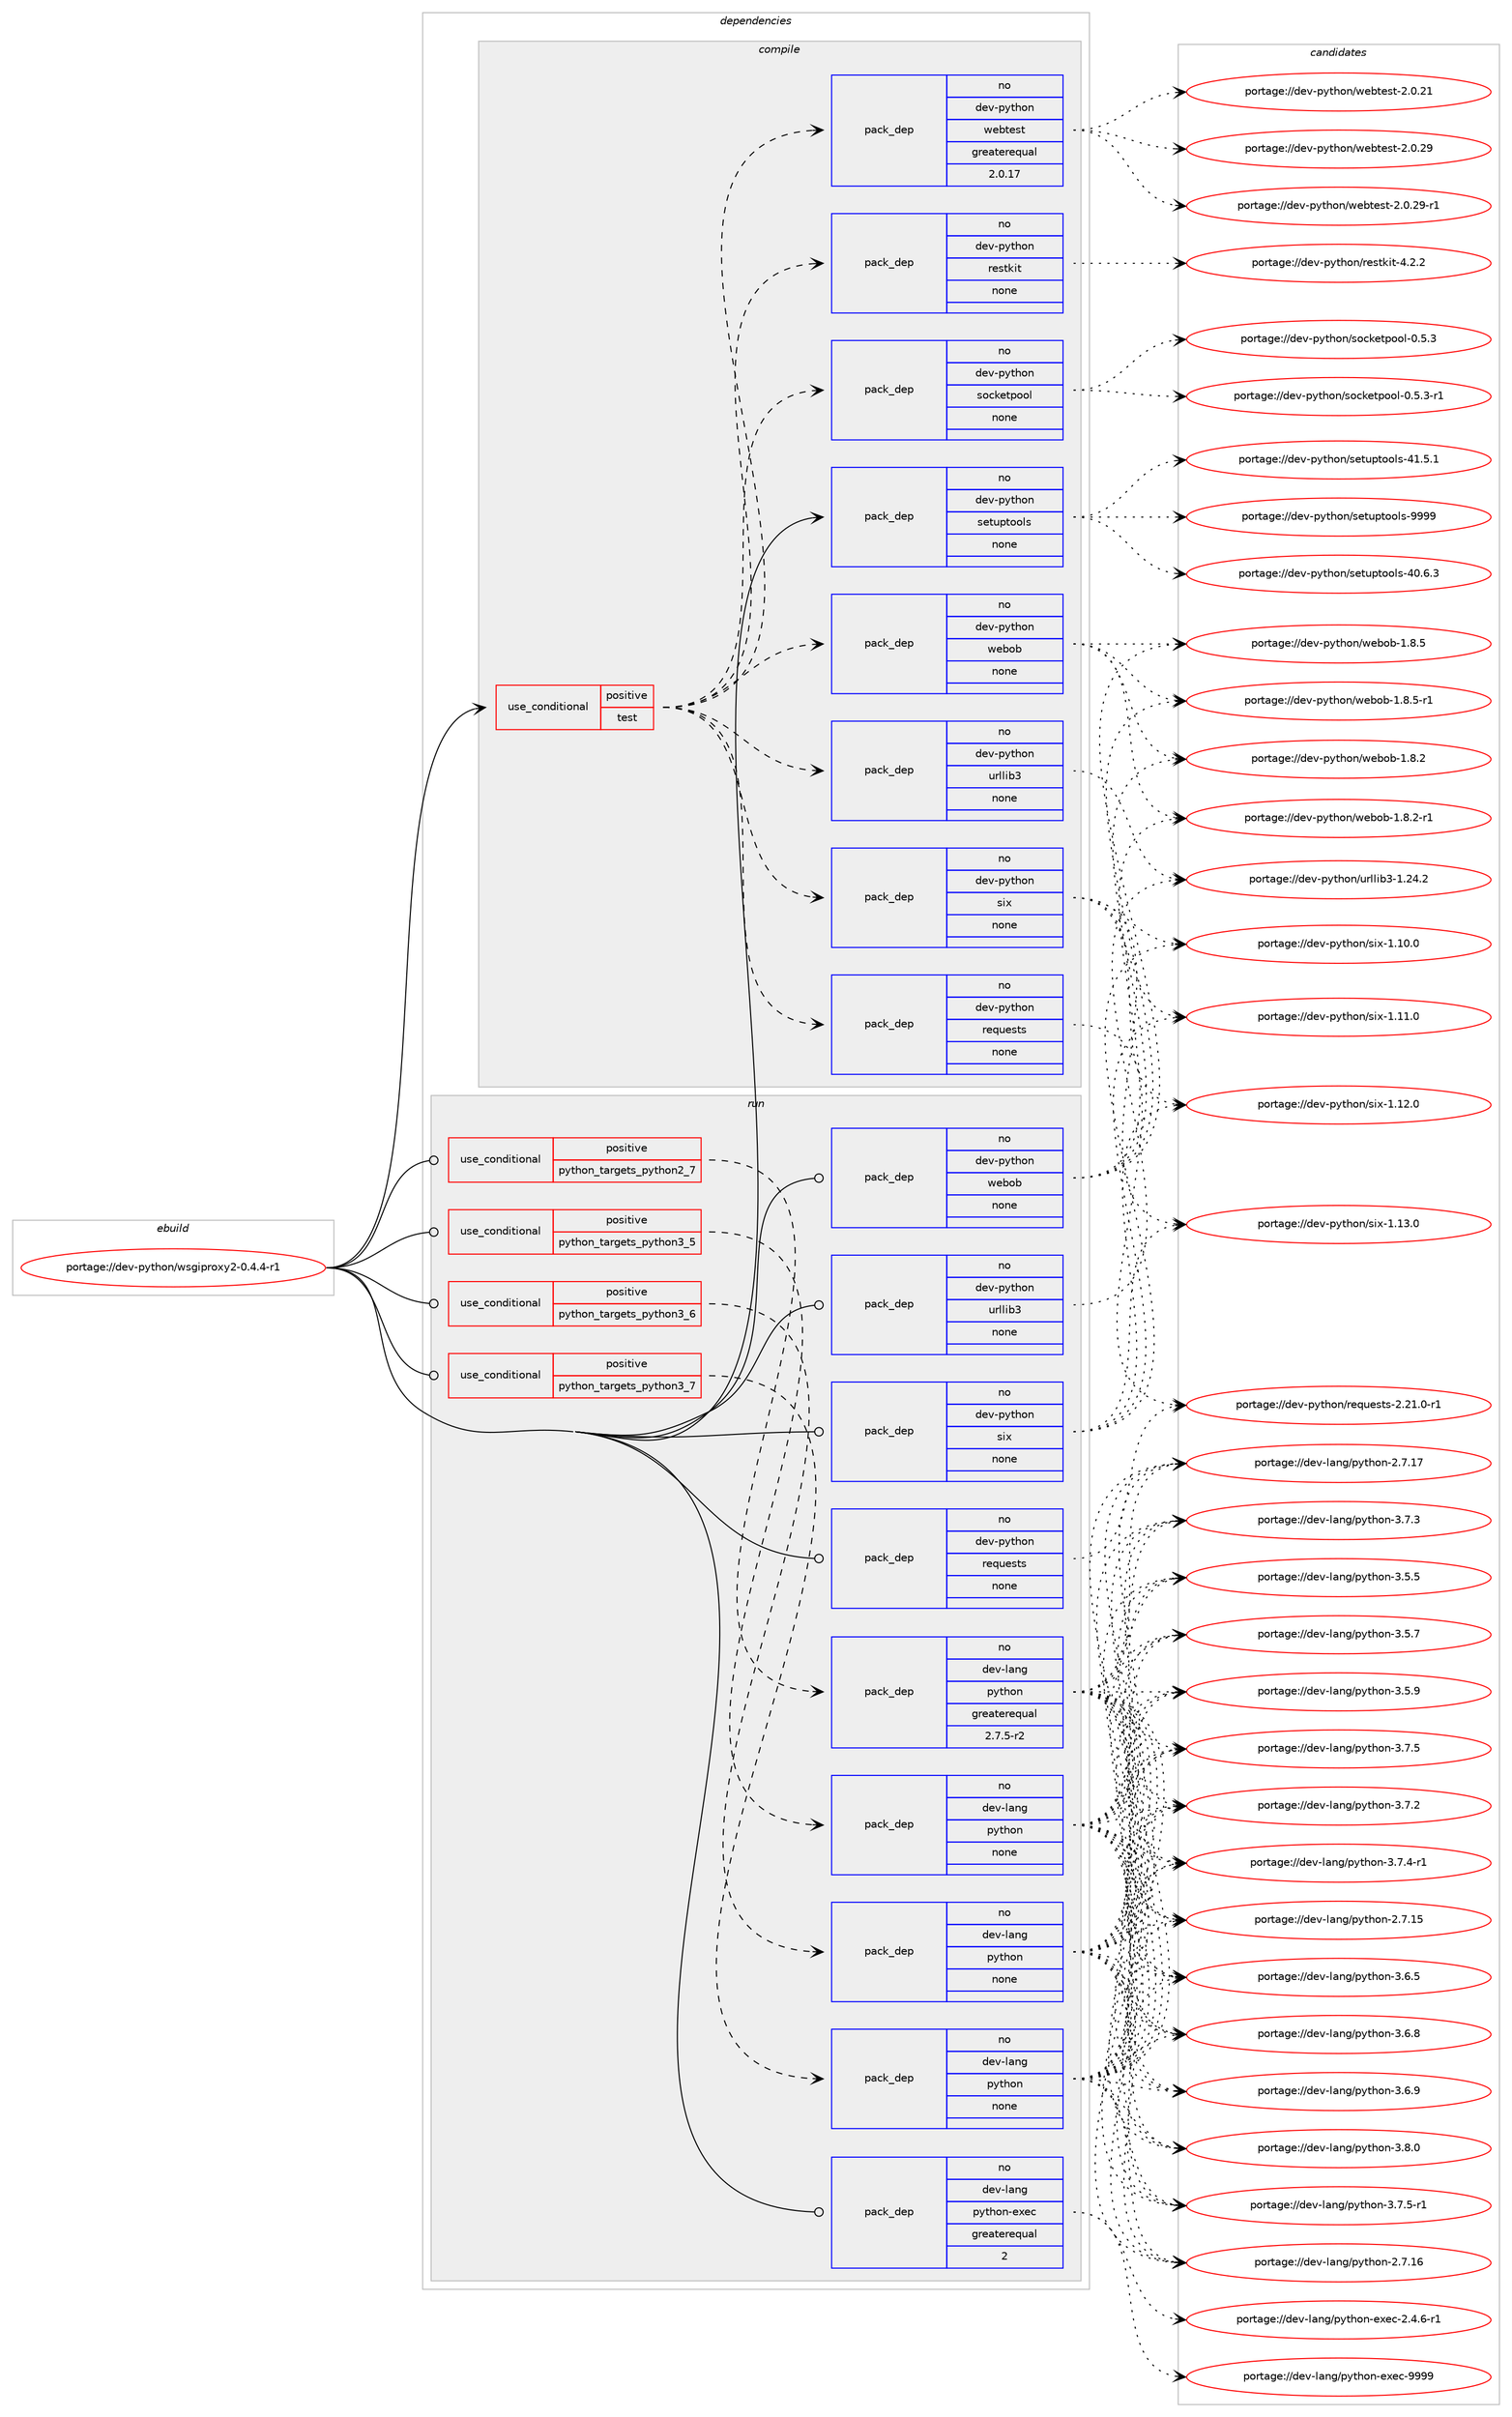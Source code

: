 digraph prolog {

# *************
# Graph options
# *************

newrank=true;
concentrate=true;
compound=true;
graph [rankdir=LR,fontname=Helvetica,fontsize=10,ranksep=1.5];#, ranksep=2.5, nodesep=0.2];
edge  [arrowhead=vee];
node  [fontname=Helvetica,fontsize=10];

# **********
# The ebuild
# **********

subgraph cluster_leftcol {
color=gray;
rank=same;
label=<<i>ebuild</i>>;
id [label="portage://dev-python/wsgiproxy2-0.4.4-r1", color=red, width=4, href="../dev-python/wsgiproxy2-0.4.4-r1.svg"];
}

# ****************
# The dependencies
# ****************

subgraph cluster_midcol {
color=gray;
label=<<i>dependencies</i>>;
subgraph cluster_compile {
fillcolor="#eeeeee";
style=filled;
label=<<i>compile</i>>;
subgraph cond40879 {
dependency179278 [label=<<TABLE BORDER="0" CELLBORDER="1" CELLSPACING="0" CELLPADDING="4"><TR><TD ROWSPAN="3" CELLPADDING="10">use_conditional</TD></TR><TR><TD>positive</TD></TR><TR><TD>test</TD></TR></TABLE>>, shape=none, color=red];
subgraph pack134988 {
dependency179279 [label=<<TABLE BORDER="0" CELLBORDER="1" CELLSPACING="0" CELLPADDING="4" WIDTH="220"><TR><TD ROWSPAN="6" CELLPADDING="30">pack_dep</TD></TR><TR><TD WIDTH="110">no</TD></TR><TR><TD>dev-python</TD></TR><TR><TD>urllib3</TD></TR><TR><TD>none</TD></TR><TR><TD></TD></TR></TABLE>>, shape=none, color=blue];
}
dependency179278:e -> dependency179279:w [weight=20,style="dashed",arrowhead="vee"];
subgraph pack134989 {
dependency179280 [label=<<TABLE BORDER="0" CELLBORDER="1" CELLSPACING="0" CELLPADDING="4" WIDTH="220"><TR><TD ROWSPAN="6" CELLPADDING="30">pack_dep</TD></TR><TR><TD WIDTH="110">no</TD></TR><TR><TD>dev-python</TD></TR><TR><TD>requests</TD></TR><TR><TD>none</TD></TR><TR><TD></TD></TR></TABLE>>, shape=none, color=blue];
}
dependency179278:e -> dependency179280:w [weight=20,style="dashed",arrowhead="vee"];
subgraph pack134990 {
dependency179281 [label=<<TABLE BORDER="0" CELLBORDER="1" CELLSPACING="0" CELLPADDING="4" WIDTH="220"><TR><TD ROWSPAN="6" CELLPADDING="30">pack_dep</TD></TR><TR><TD WIDTH="110">no</TD></TR><TR><TD>dev-python</TD></TR><TR><TD>webob</TD></TR><TR><TD>none</TD></TR><TR><TD></TD></TR></TABLE>>, shape=none, color=blue];
}
dependency179278:e -> dependency179281:w [weight=20,style="dashed",arrowhead="vee"];
subgraph pack134991 {
dependency179282 [label=<<TABLE BORDER="0" CELLBORDER="1" CELLSPACING="0" CELLPADDING="4" WIDTH="220"><TR><TD ROWSPAN="6" CELLPADDING="30">pack_dep</TD></TR><TR><TD WIDTH="110">no</TD></TR><TR><TD>dev-python</TD></TR><TR><TD>six</TD></TR><TR><TD>none</TD></TR><TR><TD></TD></TR></TABLE>>, shape=none, color=blue];
}
dependency179278:e -> dependency179282:w [weight=20,style="dashed",arrowhead="vee"];
subgraph pack134992 {
dependency179283 [label=<<TABLE BORDER="0" CELLBORDER="1" CELLSPACING="0" CELLPADDING="4" WIDTH="220"><TR><TD ROWSPAN="6" CELLPADDING="30">pack_dep</TD></TR><TR><TD WIDTH="110">no</TD></TR><TR><TD>dev-python</TD></TR><TR><TD>webtest</TD></TR><TR><TD>greaterequal</TD></TR><TR><TD>2.0.17</TD></TR></TABLE>>, shape=none, color=blue];
}
dependency179278:e -> dependency179283:w [weight=20,style="dashed",arrowhead="vee"];
subgraph pack134993 {
dependency179284 [label=<<TABLE BORDER="0" CELLBORDER="1" CELLSPACING="0" CELLPADDING="4" WIDTH="220"><TR><TD ROWSPAN="6" CELLPADDING="30">pack_dep</TD></TR><TR><TD WIDTH="110">no</TD></TR><TR><TD>dev-python</TD></TR><TR><TD>socketpool</TD></TR><TR><TD>none</TD></TR><TR><TD></TD></TR></TABLE>>, shape=none, color=blue];
}
dependency179278:e -> dependency179284:w [weight=20,style="dashed",arrowhead="vee"];
subgraph pack134994 {
dependency179285 [label=<<TABLE BORDER="0" CELLBORDER="1" CELLSPACING="0" CELLPADDING="4" WIDTH="220"><TR><TD ROWSPAN="6" CELLPADDING="30">pack_dep</TD></TR><TR><TD WIDTH="110">no</TD></TR><TR><TD>dev-python</TD></TR><TR><TD>restkit</TD></TR><TR><TD>none</TD></TR><TR><TD></TD></TR></TABLE>>, shape=none, color=blue];
}
dependency179278:e -> dependency179285:w [weight=20,style="dashed",arrowhead="vee"];
}
id:e -> dependency179278:w [weight=20,style="solid",arrowhead="vee"];
subgraph pack134995 {
dependency179286 [label=<<TABLE BORDER="0" CELLBORDER="1" CELLSPACING="0" CELLPADDING="4" WIDTH="220"><TR><TD ROWSPAN="6" CELLPADDING="30">pack_dep</TD></TR><TR><TD WIDTH="110">no</TD></TR><TR><TD>dev-python</TD></TR><TR><TD>setuptools</TD></TR><TR><TD>none</TD></TR><TR><TD></TD></TR></TABLE>>, shape=none, color=blue];
}
id:e -> dependency179286:w [weight=20,style="solid",arrowhead="vee"];
}
subgraph cluster_compileandrun {
fillcolor="#eeeeee";
style=filled;
label=<<i>compile and run</i>>;
}
subgraph cluster_run {
fillcolor="#eeeeee";
style=filled;
label=<<i>run</i>>;
subgraph cond40880 {
dependency179287 [label=<<TABLE BORDER="0" CELLBORDER="1" CELLSPACING="0" CELLPADDING="4"><TR><TD ROWSPAN="3" CELLPADDING="10">use_conditional</TD></TR><TR><TD>positive</TD></TR><TR><TD>python_targets_python2_7</TD></TR></TABLE>>, shape=none, color=red];
subgraph pack134996 {
dependency179288 [label=<<TABLE BORDER="0" CELLBORDER="1" CELLSPACING="0" CELLPADDING="4" WIDTH="220"><TR><TD ROWSPAN="6" CELLPADDING="30">pack_dep</TD></TR><TR><TD WIDTH="110">no</TD></TR><TR><TD>dev-lang</TD></TR><TR><TD>python</TD></TR><TR><TD>greaterequal</TD></TR><TR><TD>2.7.5-r2</TD></TR></TABLE>>, shape=none, color=blue];
}
dependency179287:e -> dependency179288:w [weight=20,style="dashed",arrowhead="vee"];
}
id:e -> dependency179287:w [weight=20,style="solid",arrowhead="odot"];
subgraph cond40881 {
dependency179289 [label=<<TABLE BORDER="0" CELLBORDER="1" CELLSPACING="0" CELLPADDING="4"><TR><TD ROWSPAN="3" CELLPADDING="10">use_conditional</TD></TR><TR><TD>positive</TD></TR><TR><TD>python_targets_python3_5</TD></TR></TABLE>>, shape=none, color=red];
subgraph pack134997 {
dependency179290 [label=<<TABLE BORDER="0" CELLBORDER="1" CELLSPACING="0" CELLPADDING="4" WIDTH="220"><TR><TD ROWSPAN="6" CELLPADDING="30">pack_dep</TD></TR><TR><TD WIDTH="110">no</TD></TR><TR><TD>dev-lang</TD></TR><TR><TD>python</TD></TR><TR><TD>none</TD></TR><TR><TD></TD></TR></TABLE>>, shape=none, color=blue];
}
dependency179289:e -> dependency179290:w [weight=20,style="dashed",arrowhead="vee"];
}
id:e -> dependency179289:w [weight=20,style="solid",arrowhead="odot"];
subgraph cond40882 {
dependency179291 [label=<<TABLE BORDER="0" CELLBORDER="1" CELLSPACING="0" CELLPADDING="4"><TR><TD ROWSPAN="3" CELLPADDING="10">use_conditional</TD></TR><TR><TD>positive</TD></TR><TR><TD>python_targets_python3_6</TD></TR></TABLE>>, shape=none, color=red];
subgraph pack134998 {
dependency179292 [label=<<TABLE BORDER="0" CELLBORDER="1" CELLSPACING="0" CELLPADDING="4" WIDTH="220"><TR><TD ROWSPAN="6" CELLPADDING="30">pack_dep</TD></TR><TR><TD WIDTH="110">no</TD></TR><TR><TD>dev-lang</TD></TR><TR><TD>python</TD></TR><TR><TD>none</TD></TR><TR><TD></TD></TR></TABLE>>, shape=none, color=blue];
}
dependency179291:e -> dependency179292:w [weight=20,style="dashed",arrowhead="vee"];
}
id:e -> dependency179291:w [weight=20,style="solid",arrowhead="odot"];
subgraph cond40883 {
dependency179293 [label=<<TABLE BORDER="0" CELLBORDER="1" CELLSPACING="0" CELLPADDING="4"><TR><TD ROWSPAN="3" CELLPADDING="10">use_conditional</TD></TR><TR><TD>positive</TD></TR><TR><TD>python_targets_python3_7</TD></TR></TABLE>>, shape=none, color=red];
subgraph pack134999 {
dependency179294 [label=<<TABLE BORDER="0" CELLBORDER="1" CELLSPACING="0" CELLPADDING="4" WIDTH="220"><TR><TD ROWSPAN="6" CELLPADDING="30">pack_dep</TD></TR><TR><TD WIDTH="110">no</TD></TR><TR><TD>dev-lang</TD></TR><TR><TD>python</TD></TR><TR><TD>none</TD></TR><TR><TD></TD></TR></TABLE>>, shape=none, color=blue];
}
dependency179293:e -> dependency179294:w [weight=20,style="dashed",arrowhead="vee"];
}
id:e -> dependency179293:w [weight=20,style="solid",arrowhead="odot"];
subgraph pack135000 {
dependency179295 [label=<<TABLE BORDER="0" CELLBORDER="1" CELLSPACING="0" CELLPADDING="4" WIDTH="220"><TR><TD ROWSPAN="6" CELLPADDING="30">pack_dep</TD></TR><TR><TD WIDTH="110">no</TD></TR><TR><TD>dev-lang</TD></TR><TR><TD>python-exec</TD></TR><TR><TD>greaterequal</TD></TR><TR><TD>2</TD></TR></TABLE>>, shape=none, color=blue];
}
id:e -> dependency179295:w [weight=20,style="solid",arrowhead="odot"];
subgraph pack135001 {
dependency179296 [label=<<TABLE BORDER="0" CELLBORDER="1" CELLSPACING="0" CELLPADDING="4" WIDTH="220"><TR><TD ROWSPAN="6" CELLPADDING="30">pack_dep</TD></TR><TR><TD WIDTH="110">no</TD></TR><TR><TD>dev-python</TD></TR><TR><TD>requests</TD></TR><TR><TD>none</TD></TR><TR><TD></TD></TR></TABLE>>, shape=none, color=blue];
}
id:e -> dependency179296:w [weight=20,style="solid",arrowhead="odot"];
subgraph pack135002 {
dependency179297 [label=<<TABLE BORDER="0" CELLBORDER="1" CELLSPACING="0" CELLPADDING="4" WIDTH="220"><TR><TD ROWSPAN="6" CELLPADDING="30">pack_dep</TD></TR><TR><TD WIDTH="110">no</TD></TR><TR><TD>dev-python</TD></TR><TR><TD>six</TD></TR><TR><TD>none</TD></TR><TR><TD></TD></TR></TABLE>>, shape=none, color=blue];
}
id:e -> dependency179297:w [weight=20,style="solid",arrowhead="odot"];
subgraph pack135003 {
dependency179298 [label=<<TABLE BORDER="0" CELLBORDER="1" CELLSPACING="0" CELLPADDING="4" WIDTH="220"><TR><TD ROWSPAN="6" CELLPADDING="30">pack_dep</TD></TR><TR><TD WIDTH="110">no</TD></TR><TR><TD>dev-python</TD></TR><TR><TD>urllib3</TD></TR><TR><TD>none</TD></TR><TR><TD></TD></TR></TABLE>>, shape=none, color=blue];
}
id:e -> dependency179298:w [weight=20,style="solid",arrowhead="odot"];
subgraph pack135004 {
dependency179299 [label=<<TABLE BORDER="0" CELLBORDER="1" CELLSPACING="0" CELLPADDING="4" WIDTH="220"><TR><TD ROWSPAN="6" CELLPADDING="30">pack_dep</TD></TR><TR><TD WIDTH="110">no</TD></TR><TR><TD>dev-python</TD></TR><TR><TD>webob</TD></TR><TR><TD>none</TD></TR><TR><TD></TD></TR></TABLE>>, shape=none, color=blue];
}
id:e -> dependency179299:w [weight=20,style="solid",arrowhead="odot"];
}
}

# **************
# The candidates
# **************

subgraph cluster_choices {
rank=same;
color=gray;
label=<<i>candidates</i>>;

subgraph choice134988 {
color=black;
nodesep=1;
choiceportage1001011184511212111610411111047117114108108105985145494650524650 [label="portage://dev-python/urllib3-1.24.2", color=red, width=4,href="../dev-python/urllib3-1.24.2.svg"];
dependency179279:e -> choiceportage1001011184511212111610411111047117114108108105985145494650524650:w [style=dotted,weight="100"];
}
subgraph choice134989 {
color=black;
nodesep=1;
choiceportage1001011184511212111610411111047114101113117101115116115455046504946484511449 [label="portage://dev-python/requests-2.21.0-r1", color=red, width=4,href="../dev-python/requests-2.21.0-r1.svg"];
dependency179280:e -> choiceportage1001011184511212111610411111047114101113117101115116115455046504946484511449:w [style=dotted,weight="100"];
}
subgraph choice134990 {
color=black;
nodesep=1;
choiceportage10010111845112121116104111110471191019811198454946564650 [label="portage://dev-python/webob-1.8.2", color=red, width=4,href="../dev-python/webob-1.8.2.svg"];
choiceportage100101118451121211161041111104711910198111984549465646504511449 [label="portage://dev-python/webob-1.8.2-r1", color=red, width=4,href="../dev-python/webob-1.8.2-r1.svg"];
choiceportage10010111845112121116104111110471191019811198454946564653 [label="portage://dev-python/webob-1.8.5", color=red, width=4,href="../dev-python/webob-1.8.5.svg"];
choiceportage100101118451121211161041111104711910198111984549465646534511449 [label="portage://dev-python/webob-1.8.5-r1", color=red, width=4,href="../dev-python/webob-1.8.5-r1.svg"];
dependency179281:e -> choiceportage10010111845112121116104111110471191019811198454946564650:w [style=dotted,weight="100"];
dependency179281:e -> choiceportage100101118451121211161041111104711910198111984549465646504511449:w [style=dotted,weight="100"];
dependency179281:e -> choiceportage10010111845112121116104111110471191019811198454946564653:w [style=dotted,weight="100"];
dependency179281:e -> choiceportage100101118451121211161041111104711910198111984549465646534511449:w [style=dotted,weight="100"];
}
subgraph choice134991 {
color=black;
nodesep=1;
choiceportage100101118451121211161041111104711510512045494649484648 [label="portage://dev-python/six-1.10.0", color=red, width=4,href="../dev-python/six-1.10.0.svg"];
choiceportage100101118451121211161041111104711510512045494649494648 [label="portage://dev-python/six-1.11.0", color=red, width=4,href="../dev-python/six-1.11.0.svg"];
choiceportage100101118451121211161041111104711510512045494649504648 [label="portage://dev-python/six-1.12.0", color=red, width=4,href="../dev-python/six-1.12.0.svg"];
choiceportage100101118451121211161041111104711510512045494649514648 [label="portage://dev-python/six-1.13.0", color=red, width=4,href="../dev-python/six-1.13.0.svg"];
dependency179282:e -> choiceportage100101118451121211161041111104711510512045494649484648:w [style=dotted,weight="100"];
dependency179282:e -> choiceportage100101118451121211161041111104711510512045494649494648:w [style=dotted,weight="100"];
dependency179282:e -> choiceportage100101118451121211161041111104711510512045494649504648:w [style=dotted,weight="100"];
dependency179282:e -> choiceportage100101118451121211161041111104711510512045494649514648:w [style=dotted,weight="100"];
}
subgraph choice134992 {
color=black;
nodesep=1;
choiceportage10010111845112121116104111110471191019811610111511645504648465049 [label="portage://dev-python/webtest-2.0.21", color=red, width=4,href="../dev-python/webtest-2.0.21.svg"];
choiceportage10010111845112121116104111110471191019811610111511645504648465057 [label="portage://dev-python/webtest-2.0.29", color=red, width=4,href="../dev-python/webtest-2.0.29.svg"];
choiceportage100101118451121211161041111104711910198116101115116455046484650574511449 [label="portage://dev-python/webtest-2.0.29-r1", color=red, width=4,href="../dev-python/webtest-2.0.29-r1.svg"];
dependency179283:e -> choiceportage10010111845112121116104111110471191019811610111511645504648465049:w [style=dotted,weight="100"];
dependency179283:e -> choiceportage10010111845112121116104111110471191019811610111511645504648465057:w [style=dotted,weight="100"];
dependency179283:e -> choiceportage100101118451121211161041111104711910198116101115116455046484650574511449:w [style=dotted,weight="100"];
}
subgraph choice134993 {
color=black;
nodesep=1;
choiceportage100101118451121211161041111104711511199107101116112111111108454846534651 [label="portage://dev-python/socketpool-0.5.3", color=red, width=4,href="../dev-python/socketpool-0.5.3.svg"];
choiceportage1001011184511212111610411111047115111991071011161121111111084548465346514511449 [label="portage://dev-python/socketpool-0.5.3-r1", color=red, width=4,href="../dev-python/socketpool-0.5.3-r1.svg"];
dependency179284:e -> choiceportage100101118451121211161041111104711511199107101116112111111108454846534651:w [style=dotted,weight="100"];
dependency179284:e -> choiceportage1001011184511212111610411111047115111991071011161121111111084548465346514511449:w [style=dotted,weight="100"];
}
subgraph choice134994 {
color=black;
nodesep=1;
choiceportage1001011184511212111610411111047114101115116107105116455246504650 [label="portage://dev-python/restkit-4.2.2", color=red, width=4,href="../dev-python/restkit-4.2.2.svg"];
dependency179285:e -> choiceportage1001011184511212111610411111047114101115116107105116455246504650:w [style=dotted,weight="100"];
}
subgraph choice134995 {
color=black;
nodesep=1;
choiceportage100101118451121211161041111104711510111611711211611111110811545524846544651 [label="portage://dev-python/setuptools-40.6.3", color=red, width=4,href="../dev-python/setuptools-40.6.3.svg"];
choiceportage100101118451121211161041111104711510111611711211611111110811545524946534649 [label="portage://dev-python/setuptools-41.5.1", color=red, width=4,href="../dev-python/setuptools-41.5.1.svg"];
choiceportage10010111845112121116104111110471151011161171121161111111081154557575757 [label="portage://dev-python/setuptools-9999", color=red, width=4,href="../dev-python/setuptools-9999.svg"];
dependency179286:e -> choiceportage100101118451121211161041111104711510111611711211611111110811545524846544651:w [style=dotted,weight="100"];
dependency179286:e -> choiceportage100101118451121211161041111104711510111611711211611111110811545524946534649:w [style=dotted,weight="100"];
dependency179286:e -> choiceportage10010111845112121116104111110471151011161171121161111111081154557575757:w [style=dotted,weight="100"];
}
subgraph choice134996 {
color=black;
nodesep=1;
choiceportage10010111845108971101034711212111610411111045504655464953 [label="portage://dev-lang/python-2.7.15", color=red, width=4,href="../dev-lang/python-2.7.15.svg"];
choiceportage10010111845108971101034711212111610411111045504655464954 [label="portage://dev-lang/python-2.7.16", color=red, width=4,href="../dev-lang/python-2.7.16.svg"];
choiceportage10010111845108971101034711212111610411111045504655464955 [label="portage://dev-lang/python-2.7.17", color=red, width=4,href="../dev-lang/python-2.7.17.svg"];
choiceportage100101118451089711010347112121116104111110455146534653 [label="portage://dev-lang/python-3.5.5", color=red, width=4,href="../dev-lang/python-3.5.5.svg"];
choiceportage100101118451089711010347112121116104111110455146534655 [label="portage://dev-lang/python-3.5.7", color=red, width=4,href="../dev-lang/python-3.5.7.svg"];
choiceportage100101118451089711010347112121116104111110455146534657 [label="portage://dev-lang/python-3.5.9", color=red, width=4,href="../dev-lang/python-3.5.9.svg"];
choiceportage100101118451089711010347112121116104111110455146544653 [label="portage://dev-lang/python-3.6.5", color=red, width=4,href="../dev-lang/python-3.6.5.svg"];
choiceportage100101118451089711010347112121116104111110455146544656 [label="portage://dev-lang/python-3.6.8", color=red, width=4,href="../dev-lang/python-3.6.8.svg"];
choiceportage100101118451089711010347112121116104111110455146544657 [label="portage://dev-lang/python-3.6.9", color=red, width=4,href="../dev-lang/python-3.6.9.svg"];
choiceportage100101118451089711010347112121116104111110455146554650 [label="portage://dev-lang/python-3.7.2", color=red, width=4,href="../dev-lang/python-3.7.2.svg"];
choiceportage100101118451089711010347112121116104111110455146554651 [label="portage://dev-lang/python-3.7.3", color=red, width=4,href="../dev-lang/python-3.7.3.svg"];
choiceportage1001011184510897110103471121211161041111104551465546524511449 [label="portage://dev-lang/python-3.7.4-r1", color=red, width=4,href="../dev-lang/python-3.7.4-r1.svg"];
choiceportage100101118451089711010347112121116104111110455146554653 [label="portage://dev-lang/python-3.7.5", color=red, width=4,href="../dev-lang/python-3.7.5.svg"];
choiceportage1001011184510897110103471121211161041111104551465546534511449 [label="portage://dev-lang/python-3.7.5-r1", color=red, width=4,href="../dev-lang/python-3.7.5-r1.svg"];
choiceportage100101118451089711010347112121116104111110455146564648 [label="portage://dev-lang/python-3.8.0", color=red, width=4,href="../dev-lang/python-3.8.0.svg"];
dependency179288:e -> choiceportage10010111845108971101034711212111610411111045504655464953:w [style=dotted,weight="100"];
dependency179288:e -> choiceportage10010111845108971101034711212111610411111045504655464954:w [style=dotted,weight="100"];
dependency179288:e -> choiceportage10010111845108971101034711212111610411111045504655464955:w [style=dotted,weight="100"];
dependency179288:e -> choiceportage100101118451089711010347112121116104111110455146534653:w [style=dotted,weight="100"];
dependency179288:e -> choiceportage100101118451089711010347112121116104111110455146534655:w [style=dotted,weight="100"];
dependency179288:e -> choiceportage100101118451089711010347112121116104111110455146534657:w [style=dotted,weight="100"];
dependency179288:e -> choiceportage100101118451089711010347112121116104111110455146544653:w [style=dotted,weight="100"];
dependency179288:e -> choiceportage100101118451089711010347112121116104111110455146544656:w [style=dotted,weight="100"];
dependency179288:e -> choiceportage100101118451089711010347112121116104111110455146544657:w [style=dotted,weight="100"];
dependency179288:e -> choiceportage100101118451089711010347112121116104111110455146554650:w [style=dotted,weight="100"];
dependency179288:e -> choiceportage100101118451089711010347112121116104111110455146554651:w [style=dotted,weight="100"];
dependency179288:e -> choiceportage1001011184510897110103471121211161041111104551465546524511449:w [style=dotted,weight="100"];
dependency179288:e -> choiceportage100101118451089711010347112121116104111110455146554653:w [style=dotted,weight="100"];
dependency179288:e -> choiceportage1001011184510897110103471121211161041111104551465546534511449:w [style=dotted,weight="100"];
dependency179288:e -> choiceportage100101118451089711010347112121116104111110455146564648:w [style=dotted,weight="100"];
}
subgraph choice134997 {
color=black;
nodesep=1;
choiceportage10010111845108971101034711212111610411111045504655464953 [label="portage://dev-lang/python-2.7.15", color=red, width=4,href="../dev-lang/python-2.7.15.svg"];
choiceportage10010111845108971101034711212111610411111045504655464954 [label="portage://dev-lang/python-2.7.16", color=red, width=4,href="../dev-lang/python-2.7.16.svg"];
choiceportage10010111845108971101034711212111610411111045504655464955 [label="portage://dev-lang/python-2.7.17", color=red, width=4,href="../dev-lang/python-2.7.17.svg"];
choiceportage100101118451089711010347112121116104111110455146534653 [label="portage://dev-lang/python-3.5.5", color=red, width=4,href="../dev-lang/python-3.5.5.svg"];
choiceportage100101118451089711010347112121116104111110455146534655 [label="portage://dev-lang/python-3.5.7", color=red, width=4,href="../dev-lang/python-3.5.7.svg"];
choiceportage100101118451089711010347112121116104111110455146534657 [label="portage://dev-lang/python-3.5.9", color=red, width=4,href="../dev-lang/python-3.5.9.svg"];
choiceportage100101118451089711010347112121116104111110455146544653 [label="portage://dev-lang/python-3.6.5", color=red, width=4,href="../dev-lang/python-3.6.5.svg"];
choiceportage100101118451089711010347112121116104111110455146544656 [label="portage://dev-lang/python-3.6.8", color=red, width=4,href="../dev-lang/python-3.6.8.svg"];
choiceportage100101118451089711010347112121116104111110455146544657 [label="portage://dev-lang/python-3.6.9", color=red, width=4,href="../dev-lang/python-3.6.9.svg"];
choiceportage100101118451089711010347112121116104111110455146554650 [label="portage://dev-lang/python-3.7.2", color=red, width=4,href="../dev-lang/python-3.7.2.svg"];
choiceportage100101118451089711010347112121116104111110455146554651 [label="portage://dev-lang/python-3.7.3", color=red, width=4,href="../dev-lang/python-3.7.3.svg"];
choiceportage1001011184510897110103471121211161041111104551465546524511449 [label="portage://dev-lang/python-3.7.4-r1", color=red, width=4,href="../dev-lang/python-3.7.4-r1.svg"];
choiceportage100101118451089711010347112121116104111110455146554653 [label="portage://dev-lang/python-3.7.5", color=red, width=4,href="../dev-lang/python-3.7.5.svg"];
choiceportage1001011184510897110103471121211161041111104551465546534511449 [label="portage://dev-lang/python-3.7.5-r1", color=red, width=4,href="../dev-lang/python-3.7.5-r1.svg"];
choiceportage100101118451089711010347112121116104111110455146564648 [label="portage://dev-lang/python-3.8.0", color=red, width=4,href="../dev-lang/python-3.8.0.svg"];
dependency179290:e -> choiceportage10010111845108971101034711212111610411111045504655464953:w [style=dotted,weight="100"];
dependency179290:e -> choiceportage10010111845108971101034711212111610411111045504655464954:w [style=dotted,weight="100"];
dependency179290:e -> choiceportage10010111845108971101034711212111610411111045504655464955:w [style=dotted,weight="100"];
dependency179290:e -> choiceportage100101118451089711010347112121116104111110455146534653:w [style=dotted,weight="100"];
dependency179290:e -> choiceportage100101118451089711010347112121116104111110455146534655:w [style=dotted,weight="100"];
dependency179290:e -> choiceportage100101118451089711010347112121116104111110455146534657:w [style=dotted,weight="100"];
dependency179290:e -> choiceportage100101118451089711010347112121116104111110455146544653:w [style=dotted,weight="100"];
dependency179290:e -> choiceportage100101118451089711010347112121116104111110455146544656:w [style=dotted,weight="100"];
dependency179290:e -> choiceportage100101118451089711010347112121116104111110455146544657:w [style=dotted,weight="100"];
dependency179290:e -> choiceportage100101118451089711010347112121116104111110455146554650:w [style=dotted,weight="100"];
dependency179290:e -> choiceportage100101118451089711010347112121116104111110455146554651:w [style=dotted,weight="100"];
dependency179290:e -> choiceportage1001011184510897110103471121211161041111104551465546524511449:w [style=dotted,weight="100"];
dependency179290:e -> choiceportage100101118451089711010347112121116104111110455146554653:w [style=dotted,weight="100"];
dependency179290:e -> choiceportage1001011184510897110103471121211161041111104551465546534511449:w [style=dotted,weight="100"];
dependency179290:e -> choiceportage100101118451089711010347112121116104111110455146564648:w [style=dotted,weight="100"];
}
subgraph choice134998 {
color=black;
nodesep=1;
choiceportage10010111845108971101034711212111610411111045504655464953 [label="portage://dev-lang/python-2.7.15", color=red, width=4,href="../dev-lang/python-2.7.15.svg"];
choiceportage10010111845108971101034711212111610411111045504655464954 [label="portage://dev-lang/python-2.7.16", color=red, width=4,href="../dev-lang/python-2.7.16.svg"];
choiceportage10010111845108971101034711212111610411111045504655464955 [label="portage://dev-lang/python-2.7.17", color=red, width=4,href="../dev-lang/python-2.7.17.svg"];
choiceportage100101118451089711010347112121116104111110455146534653 [label="portage://dev-lang/python-3.5.5", color=red, width=4,href="../dev-lang/python-3.5.5.svg"];
choiceportage100101118451089711010347112121116104111110455146534655 [label="portage://dev-lang/python-3.5.7", color=red, width=4,href="../dev-lang/python-3.5.7.svg"];
choiceportage100101118451089711010347112121116104111110455146534657 [label="portage://dev-lang/python-3.5.9", color=red, width=4,href="../dev-lang/python-3.5.9.svg"];
choiceportage100101118451089711010347112121116104111110455146544653 [label="portage://dev-lang/python-3.6.5", color=red, width=4,href="../dev-lang/python-3.6.5.svg"];
choiceportage100101118451089711010347112121116104111110455146544656 [label="portage://dev-lang/python-3.6.8", color=red, width=4,href="../dev-lang/python-3.6.8.svg"];
choiceportage100101118451089711010347112121116104111110455146544657 [label="portage://dev-lang/python-3.6.9", color=red, width=4,href="../dev-lang/python-3.6.9.svg"];
choiceportage100101118451089711010347112121116104111110455146554650 [label="portage://dev-lang/python-3.7.2", color=red, width=4,href="../dev-lang/python-3.7.2.svg"];
choiceportage100101118451089711010347112121116104111110455146554651 [label="portage://dev-lang/python-3.7.3", color=red, width=4,href="../dev-lang/python-3.7.3.svg"];
choiceportage1001011184510897110103471121211161041111104551465546524511449 [label="portage://dev-lang/python-3.7.4-r1", color=red, width=4,href="../dev-lang/python-3.7.4-r1.svg"];
choiceportage100101118451089711010347112121116104111110455146554653 [label="portage://dev-lang/python-3.7.5", color=red, width=4,href="../dev-lang/python-3.7.5.svg"];
choiceportage1001011184510897110103471121211161041111104551465546534511449 [label="portage://dev-lang/python-3.7.5-r1", color=red, width=4,href="../dev-lang/python-3.7.5-r1.svg"];
choiceportage100101118451089711010347112121116104111110455146564648 [label="portage://dev-lang/python-3.8.0", color=red, width=4,href="../dev-lang/python-3.8.0.svg"];
dependency179292:e -> choiceportage10010111845108971101034711212111610411111045504655464953:w [style=dotted,weight="100"];
dependency179292:e -> choiceportage10010111845108971101034711212111610411111045504655464954:w [style=dotted,weight="100"];
dependency179292:e -> choiceportage10010111845108971101034711212111610411111045504655464955:w [style=dotted,weight="100"];
dependency179292:e -> choiceportage100101118451089711010347112121116104111110455146534653:w [style=dotted,weight="100"];
dependency179292:e -> choiceportage100101118451089711010347112121116104111110455146534655:w [style=dotted,weight="100"];
dependency179292:e -> choiceportage100101118451089711010347112121116104111110455146534657:w [style=dotted,weight="100"];
dependency179292:e -> choiceportage100101118451089711010347112121116104111110455146544653:w [style=dotted,weight="100"];
dependency179292:e -> choiceportage100101118451089711010347112121116104111110455146544656:w [style=dotted,weight="100"];
dependency179292:e -> choiceportage100101118451089711010347112121116104111110455146544657:w [style=dotted,weight="100"];
dependency179292:e -> choiceportage100101118451089711010347112121116104111110455146554650:w [style=dotted,weight="100"];
dependency179292:e -> choiceportage100101118451089711010347112121116104111110455146554651:w [style=dotted,weight="100"];
dependency179292:e -> choiceportage1001011184510897110103471121211161041111104551465546524511449:w [style=dotted,weight="100"];
dependency179292:e -> choiceportage100101118451089711010347112121116104111110455146554653:w [style=dotted,weight="100"];
dependency179292:e -> choiceportage1001011184510897110103471121211161041111104551465546534511449:w [style=dotted,weight="100"];
dependency179292:e -> choiceportage100101118451089711010347112121116104111110455146564648:w [style=dotted,weight="100"];
}
subgraph choice134999 {
color=black;
nodesep=1;
choiceportage10010111845108971101034711212111610411111045504655464953 [label="portage://dev-lang/python-2.7.15", color=red, width=4,href="../dev-lang/python-2.7.15.svg"];
choiceportage10010111845108971101034711212111610411111045504655464954 [label="portage://dev-lang/python-2.7.16", color=red, width=4,href="../dev-lang/python-2.7.16.svg"];
choiceportage10010111845108971101034711212111610411111045504655464955 [label="portage://dev-lang/python-2.7.17", color=red, width=4,href="../dev-lang/python-2.7.17.svg"];
choiceportage100101118451089711010347112121116104111110455146534653 [label="portage://dev-lang/python-3.5.5", color=red, width=4,href="../dev-lang/python-3.5.5.svg"];
choiceportage100101118451089711010347112121116104111110455146534655 [label="portage://dev-lang/python-3.5.7", color=red, width=4,href="../dev-lang/python-3.5.7.svg"];
choiceportage100101118451089711010347112121116104111110455146534657 [label="portage://dev-lang/python-3.5.9", color=red, width=4,href="../dev-lang/python-3.5.9.svg"];
choiceportage100101118451089711010347112121116104111110455146544653 [label="portage://dev-lang/python-3.6.5", color=red, width=4,href="../dev-lang/python-3.6.5.svg"];
choiceportage100101118451089711010347112121116104111110455146544656 [label="portage://dev-lang/python-3.6.8", color=red, width=4,href="../dev-lang/python-3.6.8.svg"];
choiceportage100101118451089711010347112121116104111110455146544657 [label="portage://dev-lang/python-3.6.9", color=red, width=4,href="../dev-lang/python-3.6.9.svg"];
choiceportage100101118451089711010347112121116104111110455146554650 [label="portage://dev-lang/python-3.7.2", color=red, width=4,href="../dev-lang/python-3.7.2.svg"];
choiceportage100101118451089711010347112121116104111110455146554651 [label="portage://dev-lang/python-3.7.3", color=red, width=4,href="../dev-lang/python-3.7.3.svg"];
choiceportage1001011184510897110103471121211161041111104551465546524511449 [label="portage://dev-lang/python-3.7.4-r1", color=red, width=4,href="../dev-lang/python-3.7.4-r1.svg"];
choiceportage100101118451089711010347112121116104111110455146554653 [label="portage://dev-lang/python-3.7.5", color=red, width=4,href="../dev-lang/python-3.7.5.svg"];
choiceportage1001011184510897110103471121211161041111104551465546534511449 [label="portage://dev-lang/python-3.7.5-r1", color=red, width=4,href="../dev-lang/python-3.7.5-r1.svg"];
choiceportage100101118451089711010347112121116104111110455146564648 [label="portage://dev-lang/python-3.8.0", color=red, width=4,href="../dev-lang/python-3.8.0.svg"];
dependency179294:e -> choiceportage10010111845108971101034711212111610411111045504655464953:w [style=dotted,weight="100"];
dependency179294:e -> choiceportage10010111845108971101034711212111610411111045504655464954:w [style=dotted,weight="100"];
dependency179294:e -> choiceportage10010111845108971101034711212111610411111045504655464955:w [style=dotted,weight="100"];
dependency179294:e -> choiceportage100101118451089711010347112121116104111110455146534653:w [style=dotted,weight="100"];
dependency179294:e -> choiceportage100101118451089711010347112121116104111110455146534655:w [style=dotted,weight="100"];
dependency179294:e -> choiceportage100101118451089711010347112121116104111110455146534657:w [style=dotted,weight="100"];
dependency179294:e -> choiceportage100101118451089711010347112121116104111110455146544653:w [style=dotted,weight="100"];
dependency179294:e -> choiceportage100101118451089711010347112121116104111110455146544656:w [style=dotted,weight="100"];
dependency179294:e -> choiceportage100101118451089711010347112121116104111110455146544657:w [style=dotted,weight="100"];
dependency179294:e -> choiceportage100101118451089711010347112121116104111110455146554650:w [style=dotted,weight="100"];
dependency179294:e -> choiceportage100101118451089711010347112121116104111110455146554651:w [style=dotted,weight="100"];
dependency179294:e -> choiceportage1001011184510897110103471121211161041111104551465546524511449:w [style=dotted,weight="100"];
dependency179294:e -> choiceportage100101118451089711010347112121116104111110455146554653:w [style=dotted,weight="100"];
dependency179294:e -> choiceportage1001011184510897110103471121211161041111104551465546534511449:w [style=dotted,weight="100"];
dependency179294:e -> choiceportage100101118451089711010347112121116104111110455146564648:w [style=dotted,weight="100"];
}
subgraph choice135000 {
color=black;
nodesep=1;
choiceportage10010111845108971101034711212111610411111045101120101994550465246544511449 [label="portage://dev-lang/python-exec-2.4.6-r1", color=red, width=4,href="../dev-lang/python-exec-2.4.6-r1.svg"];
choiceportage10010111845108971101034711212111610411111045101120101994557575757 [label="portage://dev-lang/python-exec-9999", color=red, width=4,href="../dev-lang/python-exec-9999.svg"];
dependency179295:e -> choiceportage10010111845108971101034711212111610411111045101120101994550465246544511449:w [style=dotted,weight="100"];
dependency179295:e -> choiceportage10010111845108971101034711212111610411111045101120101994557575757:w [style=dotted,weight="100"];
}
subgraph choice135001 {
color=black;
nodesep=1;
choiceportage1001011184511212111610411111047114101113117101115116115455046504946484511449 [label="portage://dev-python/requests-2.21.0-r1", color=red, width=4,href="../dev-python/requests-2.21.0-r1.svg"];
dependency179296:e -> choiceportage1001011184511212111610411111047114101113117101115116115455046504946484511449:w [style=dotted,weight="100"];
}
subgraph choice135002 {
color=black;
nodesep=1;
choiceportage100101118451121211161041111104711510512045494649484648 [label="portage://dev-python/six-1.10.0", color=red, width=4,href="../dev-python/six-1.10.0.svg"];
choiceportage100101118451121211161041111104711510512045494649494648 [label="portage://dev-python/six-1.11.0", color=red, width=4,href="../dev-python/six-1.11.0.svg"];
choiceportage100101118451121211161041111104711510512045494649504648 [label="portage://dev-python/six-1.12.0", color=red, width=4,href="../dev-python/six-1.12.0.svg"];
choiceportage100101118451121211161041111104711510512045494649514648 [label="portage://dev-python/six-1.13.0", color=red, width=4,href="../dev-python/six-1.13.0.svg"];
dependency179297:e -> choiceportage100101118451121211161041111104711510512045494649484648:w [style=dotted,weight="100"];
dependency179297:e -> choiceportage100101118451121211161041111104711510512045494649494648:w [style=dotted,weight="100"];
dependency179297:e -> choiceportage100101118451121211161041111104711510512045494649504648:w [style=dotted,weight="100"];
dependency179297:e -> choiceportage100101118451121211161041111104711510512045494649514648:w [style=dotted,weight="100"];
}
subgraph choice135003 {
color=black;
nodesep=1;
choiceportage1001011184511212111610411111047117114108108105985145494650524650 [label="portage://dev-python/urllib3-1.24.2", color=red, width=4,href="../dev-python/urllib3-1.24.2.svg"];
dependency179298:e -> choiceportage1001011184511212111610411111047117114108108105985145494650524650:w [style=dotted,weight="100"];
}
subgraph choice135004 {
color=black;
nodesep=1;
choiceportage10010111845112121116104111110471191019811198454946564650 [label="portage://dev-python/webob-1.8.2", color=red, width=4,href="../dev-python/webob-1.8.2.svg"];
choiceportage100101118451121211161041111104711910198111984549465646504511449 [label="portage://dev-python/webob-1.8.2-r1", color=red, width=4,href="../dev-python/webob-1.8.2-r1.svg"];
choiceportage10010111845112121116104111110471191019811198454946564653 [label="portage://dev-python/webob-1.8.5", color=red, width=4,href="../dev-python/webob-1.8.5.svg"];
choiceportage100101118451121211161041111104711910198111984549465646534511449 [label="portage://dev-python/webob-1.8.5-r1", color=red, width=4,href="../dev-python/webob-1.8.5-r1.svg"];
dependency179299:e -> choiceportage10010111845112121116104111110471191019811198454946564650:w [style=dotted,weight="100"];
dependency179299:e -> choiceportage100101118451121211161041111104711910198111984549465646504511449:w [style=dotted,weight="100"];
dependency179299:e -> choiceportage10010111845112121116104111110471191019811198454946564653:w [style=dotted,weight="100"];
dependency179299:e -> choiceportage100101118451121211161041111104711910198111984549465646534511449:w [style=dotted,weight="100"];
}
}

}
